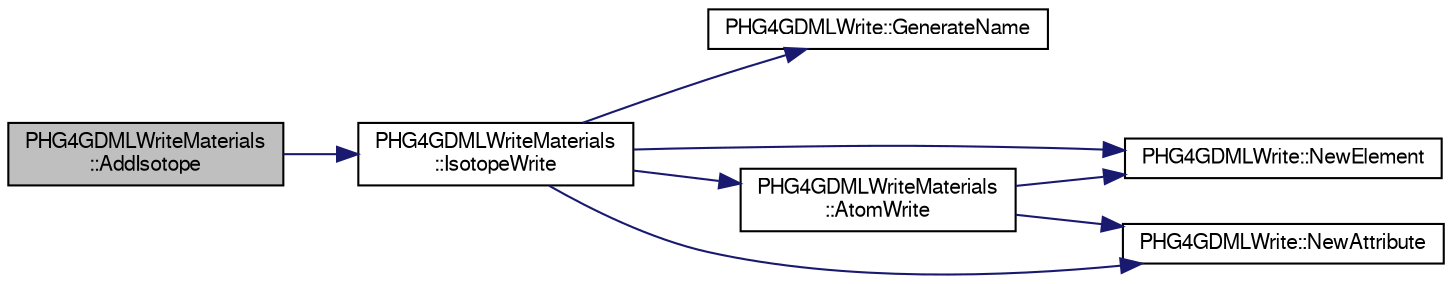 digraph "PHG4GDMLWriteMaterials::AddIsotope"
{
  bgcolor="transparent";
  edge [fontname="FreeSans",fontsize="10",labelfontname="FreeSans",labelfontsize="10"];
  node [fontname="FreeSans",fontsize="10",shape=record];
  rankdir="LR";
  Node1 [label="PHG4GDMLWriteMaterials\l::AddIsotope",height=0.2,width=0.4,color="black", fillcolor="grey75", style="filled" fontcolor="black"];
  Node1 -> Node2 [color="midnightblue",fontsize="10",style="solid",fontname="FreeSans"];
  Node2 [label="PHG4GDMLWriteMaterials\l::IsotopeWrite",height=0.2,width=0.4,color="black",URL="$d3/d04/classPHG4GDMLWriteMaterials.html#aa0d10ca2e27a001a06119f52a98da621"];
  Node2 -> Node3 [color="midnightblue",fontsize="10",style="solid",fontname="FreeSans"];
  Node3 [label="PHG4GDMLWrite::GenerateName",height=0.2,width=0.4,color="black",URL="$dd/db5/classPHG4GDMLWrite.html#a16834147e17b47595b04d27a49405198"];
  Node2 -> Node4 [color="midnightblue",fontsize="10",style="solid",fontname="FreeSans"];
  Node4 [label="PHG4GDMLWrite::NewElement",height=0.2,width=0.4,color="black",URL="$dd/db5/classPHG4GDMLWrite.html#ada0a5579d406ec27f3150711ab83becc"];
  Node2 -> Node5 [color="midnightblue",fontsize="10",style="solid",fontname="FreeSans"];
  Node5 [label="PHG4GDMLWrite::NewAttribute",height=0.2,width=0.4,color="black",URL="$dd/db5/classPHG4GDMLWrite.html#afe96dc9fdc7c1a0a1a96b59dc15dffa2"];
  Node2 -> Node6 [color="midnightblue",fontsize="10",style="solid",fontname="FreeSans"];
  Node6 [label="PHG4GDMLWriteMaterials\l::AtomWrite",height=0.2,width=0.4,color="black",URL="$d3/d04/classPHG4GDMLWriteMaterials.html#a2b0f79e7a135e1e204a49efc3379caaa"];
  Node6 -> Node4 [color="midnightblue",fontsize="10",style="solid",fontname="FreeSans"];
  Node6 -> Node5 [color="midnightblue",fontsize="10",style="solid",fontname="FreeSans"];
}
